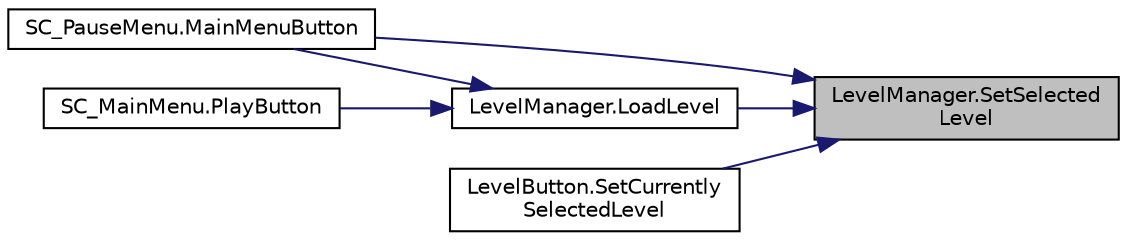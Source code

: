 digraph "LevelManager.SetSelectedLevel"
{
 // LATEX_PDF_SIZE
  edge [fontname="Helvetica",fontsize="10",labelfontname="Helvetica",labelfontsize="10"];
  node [fontname="Helvetica",fontsize="10",shape=record];
  rankdir="RL";
  Node1 [label="LevelManager.SetSelected\lLevel",height=0.2,width=0.4,color="black", fillcolor="grey75", style="filled", fontcolor="black",tooltip="This method changes the point's location to the given coordinates."];
  Node1 -> Node2 [dir="back",color="midnightblue",fontsize="10",style="solid",fontname="Helvetica"];
  Node2 [label="LevelManager.LoadLevel",height=0.2,width=0.4,color="black", fillcolor="white", style="filled",URL="$class_level_manager.html#ad11d7d7b17b4455e458996edadd2f050",tooltip="This method sets the selected level to the given level number."];
  Node2 -> Node3 [dir="back",color="midnightblue",fontsize="10",style="solid",fontname="Helvetica"];
  Node3 [label="SC_PauseMenu.MainMenuButton",height=0.2,width=0.4,color="black", fillcolor="white", style="filled",URL="$class_s_c___pause_menu.html#a63ba53ef3ceae5fc35ee1d4e10797ba7",tooltip=" "];
  Node2 -> Node4 [dir="back",color="midnightblue",fontsize="10",style="solid",fontname="Helvetica"];
  Node4 [label="SC_MainMenu.PlayButton",height=0.2,width=0.4,color="black", fillcolor="white", style="filled",URL="$class_s_c___main_menu.html#aa98f4f92b64e07d3b4928da6a18c10b1",tooltip=" "];
  Node1 -> Node3 [dir="back",color="midnightblue",fontsize="10",style="solid",fontname="Helvetica"];
  Node1 -> Node5 [dir="back",color="midnightblue",fontsize="10",style="solid",fontname="Helvetica"];
  Node5 [label="LevelButton.SetCurrently\lSelectedLevel",height=0.2,width=0.4,color="black", fillcolor="white", style="filled",URL="$class_level_button.html#a2becb3b9d98787f02732a04cce8c9ed3",tooltip=" "];
}
